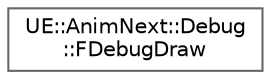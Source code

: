digraph "Graphical Class Hierarchy"
{
 // INTERACTIVE_SVG=YES
 // LATEX_PDF_SIZE
  bgcolor="transparent";
  edge [fontname=Helvetica,fontsize=10,labelfontname=Helvetica,labelfontsize=10];
  node [fontname=Helvetica,fontsize=10,shape=box,height=0.2,width=0.4];
  rankdir="LR";
  Node0 [id="Node000000",label="UE::AnimNext::Debug\l::FDebugDraw",height=0.2,width=0.4,color="grey40", fillcolor="white", style="filled",URL="$d4/d11/structUE_1_1AnimNext_1_1Debug_1_1FDebugDraw.html",tooltip=" "];
}
